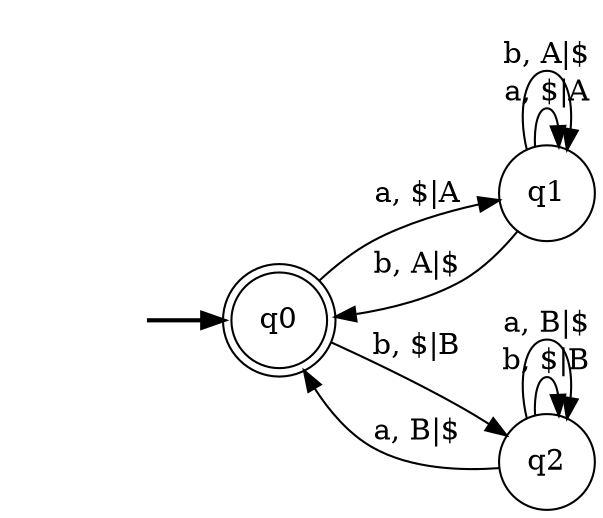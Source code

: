 digraph {
	rankdir=LR
	node [shape=doublecircle]
	q0
	node [shape=circle]
	q1
	node [shape=circle]
	q2
	node [shape=ellipse]
	q0 -> q1 [label="a, $|A"]
	q0 -> q2 [label="b, $|B"]
	q1 -> q1 [label="a, $|A"]
	q1 -> q1 [label="b, A|$"]
	q1 -> q0 [label="b, A|$"]
	q2 -> q2 [label="b, $|B"]
	q2 -> q2 [label="a, B|$"]
	q2 -> q0 [label="a, B|$"]
	node [style=invis width=0]
	start
	start -> q0 [style=bold]
}
